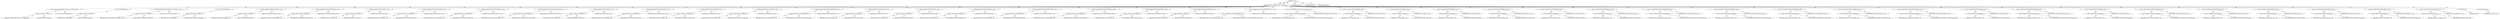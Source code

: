 digraph "&lt;init&gt;" {  
"111669149717" [label = <(METHOD,&lt;init&gt;)<SUB>453</SUB>> ]
"115964117055" [label = <(PARAM,this)<SUB>453</SUB>> ]
"25769803835" [label = <(BLOCK,&lt;empty&gt;,&lt;empty&gt;)<SUB>453</SUB>> ]
"30064771362" [label = <(&lt;operator&gt;.assignment,VAJBuildLogger this.logger = new VAJBuildLogger())<SUB>115</SUB>> ]
"30064771363" [label = <(&lt;operator&gt;.fieldAccess,this.logger)<SUB>115</SUB>> ]
"68719477052" [label = <(IDENTIFIER,this,VAJBuildLogger this.logger = new VAJBuildLogger())> ]
"55834574921" [label = <(FIELD_IDENTIFIER,logger,logger)<SUB>115</SUB>> ]
"30064771364" [label = <(&lt;operator&gt;.alloc,new VAJBuildLogger())<SUB>115</SUB>> ]
"30064771365" [label = <(&lt;init&gt;,new VAJBuildLogger())<SUB>115</SUB>> ]
"30064771366" [label = <(&lt;operator&gt;.fieldAccess,this.logger)<SUB>115</SUB>> ]
"68719477053" [label = <(IDENTIFIER,this,new VAJBuildLogger())> ]
"55834574922" [label = <(FIELD_IDENTIFIER,logger,logger)<SUB>115</SUB>> ]
"30064771367" [label = <(&lt;operator&gt;.assignment,PrivateEventHandler this.iEventHandler = new Pr...)<SUB>117</SUB>> ]
"30064771368" [label = <(&lt;operator&gt;.fieldAccess,this.iEventHandler)<SUB>117</SUB>> ]
"68719477054" [label = <(IDENTIFIER,this,PrivateEventHandler this.iEventHandler = new Pr...)> ]
"55834574923" [label = <(FIELD_IDENTIFIER,iEventHandler,iEventHandler)<SUB>117</SUB>> ]
"30064771369" [label = <(&lt;operator&gt;.alloc,new PrivateEventHandler())<SUB>117</SUB>> ]
"30064771370" [label = <(&lt;init&gt;,new PrivateEventHandler())<SUB>117</SUB>> ]
"30064771371" [label = <(&lt;operator&gt;.fieldAccess,this.iEventHandler)<SUB>117</SUB>> ]
"68719477055" [label = <(IDENTIFIER,this,new PrivateEventHandler())> ]
"55834574924" [label = <(FIELD_IDENTIFIER,iEventHandler,iEventHandler)<SUB>117</SUB>> ]
"30064771372" [label = <(&lt;operator&gt;.assignment,VAJBuildInfo this.iBuildInfo = null)<SUB>123</SUB>> ]
"30064771373" [label = <(&lt;operator&gt;.fieldAccess,this.iBuildInfo)<SUB>123</SUB>> ]
"68719477056" [label = <(IDENTIFIER,this,VAJBuildInfo this.iBuildInfo = null)> ]
"55834574925" [label = <(FIELD_IDENTIFIER,iBuildInfo,iBuildInfo)<SUB>123</SUB>> ]
"90194313242" [label = <(LITERAL,null,VAJBuildInfo this.iBuildInfo = null)<SUB>123</SUB>> ]
"30064771374" [label = <(&lt;operator&gt;.assignment,MenuBar this.iAntMakeMenuBar = null)<SUB>125</SUB>> ]
"30064771375" [label = <(&lt;operator&gt;.fieldAccess,this.iAntMakeMenuBar)<SUB>125</SUB>> ]
"68719477057" [label = <(IDENTIFIER,this,MenuBar this.iAntMakeMenuBar = null)> ]
"55834574926" [label = <(FIELD_IDENTIFIER,iAntMakeMenuBar,iAntMakeMenuBar)<SUB>125</SUB>> ]
"90194313243" [label = <(LITERAL,null,MenuBar this.iAntMakeMenuBar = null)<SUB>125</SUB>> ]
"30064771376" [label = <(&lt;operator&gt;.assignment,Menu this.iFileMenu = null)<SUB>126</SUB>> ]
"30064771377" [label = <(&lt;operator&gt;.fieldAccess,this.iFileMenu)<SUB>126</SUB>> ]
"68719477058" [label = <(IDENTIFIER,this,Menu this.iFileMenu = null)> ]
"55834574927" [label = <(FIELD_IDENTIFIER,iFileMenu,iFileMenu)<SUB>126</SUB>> ]
"90194313244" [label = <(LITERAL,null,Menu this.iFileMenu = null)<SUB>126</SUB>> ]
"30064771378" [label = <(&lt;operator&gt;.assignment,MenuItem this.iSaveMenuItem = null)<SUB>127</SUB>> ]
"30064771379" [label = <(&lt;operator&gt;.fieldAccess,this.iSaveMenuItem)<SUB>127</SUB>> ]
"68719477059" [label = <(IDENTIFIER,this,MenuItem this.iSaveMenuItem = null)> ]
"55834574928" [label = <(FIELD_IDENTIFIER,iSaveMenuItem,iSaveMenuItem)<SUB>127</SUB>> ]
"90194313245" [label = <(LITERAL,null,MenuItem this.iSaveMenuItem = null)<SUB>127</SUB>> ]
"30064771380" [label = <(&lt;operator&gt;.assignment,MenuItem this.iMenuSeparator = null)<SUB>128</SUB>> ]
"30064771381" [label = <(&lt;operator&gt;.fieldAccess,this.iMenuSeparator)<SUB>128</SUB>> ]
"68719477060" [label = <(IDENTIFIER,this,MenuItem this.iMenuSeparator = null)> ]
"55834574929" [label = <(FIELD_IDENTIFIER,iMenuSeparator,iMenuSeparator)<SUB>128</SUB>> ]
"90194313246" [label = <(LITERAL,null,MenuItem this.iMenuSeparator = null)<SUB>128</SUB>> ]
"30064771382" [label = <(&lt;operator&gt;.assignment,MenuItem this.iShowLogMenuItem = null)<SUB>129</SUB>> ]
"30064771383" [label = <(&lt;operator&gt;.fieldAccess,this.iShowLogMenuItem)<SUB>129</SUB>> ]
"68719477061" [label = <(IDENTIFIER,this,MenuItem this.iShowLogMenuItem = null)> ]
"55834574930" [label = <(FIELD_IDENTIFIER,iShowLogMenuItem,iShowLogMenuItem)<SUB>129</SUB>> ]
"90194313247" [label = <(LITERAL,null,MenuItem this.iShowLogMenuItem = null)<SUB>129</SUB>> ]
"30064771384" [label = <(&lt;operator&gt;.assignment,Menu this.iHelpMenu = null)<SUB>130</SUB>> ]
"30064771385" [label = <(&lt;operator&gt;.fieldAccess,this.iHelpMenu)<SUB>130</SUB>> ]
"68719477062" [label = <(IDENTIFIER,this,Menu this.iHelpMenu = null)> ]
"55834574931" [label = <(FIELD_IDENTIFIER,iHelpMenu,iHelpMenu)<SUB>130</SUB>> ]
"90194313248" [label = <(LITERAL,null,Menu this.iHelpMenu = null)<SUB>130</SUB>> ]
"30064771386" [label = <(&lt;operator&gt;.assignment,MenuItem this.iAboutMenuItem = null)<SUB>131</SUB>> ]
"30064771387" [label = <(&lt;operator&gt;.fieldAccess,this.iAboutMenuItem)<SUB>131</SUB>> ]
"68719477063" [label = <(IDENTIFIER,this,MenuItem this.iAboutMenuItem = null)> ]
"55834574932" [label = <(FIELD_IDENTIFIER,iAboutMenuItem,iAboutMenuItem)<SUB>131</SUB>> ]
"90194313249" [label = <(LITERAL,null,MenuItem this.iAboutMenuItem = null)<SUB>131</SUB>> ]
"30064771388" [label = <(&lt;operator&gt;.assignment,Panel this.iContentsPane = null)<SUB>133</SUB>> ]
"30064771389" [label = <(&lt;operator&gt;.fieldAccess,this.iContentsPane)<SUB>133</SUB>> ]
"68719477064" [label = <(IDENTIFIER,this,Panel this.iContentsPane = null)> ]
"55834574933" [label = <(FIELD_IDENTIFIER,iContentsPane,iContentsPane)<SUB>133</SUB>> ]
"90194313250" [label = <(LITERAL,null,Panel this.iContentsPane = null)<SUB>133</SUB>> ]
"30064771390" [label = <(&lt;operator&gt;.assignment,Panel this.iOptionenPanel = null)<SUB>134</SUB>> ]
"30064771391" [label = <(&lt;operator&gt;.fieldAccess,this.iOptionenPanel)<SUB>134</SUB>> ]
"68719477065" [label = <(IDENTIFIER,this,Panel this.iOptionenPanel = null)> ]
"55834574934" [label = <(FIELD_IDENTIFIER,iOptionenPanel,iOptionenPanel)<SUB>134</SUB>> ]
"90194313251" [label = <(LITERAL,null,Panel this.iOptionenPanel = null)<SUB>134</SUB>> ]
"30064771392" [label = <(&lt;operator&gt;.assignment,Panel this.iCommandButtonPanel = null)<SUB>135</SUB>> ]
"30064771393" [label = <(&lt;operator&gt;.fieldAccess,this.iCommandButtonPanel)<SUB>135</SUB>> ]
"68719477066" [label = <(IDENTIFIER,this,Panel this.iCommandButtonPanel = null)> ]
"55834574935" [label = <(FIELD_IDENTIFIER,iCommandButtonPanel,iCommandButtonPanel)<SUB>135</SUB>> ]
"90194313252" [label = <(LITERAL,null,Panel this.iCommandButtonPanel = null)<SUB>135</SUB>> ]
"30064771394" [label = <(&lt;operator&gt;.assignment,Label this.iProjectLabel = null)<SUB>137</SUB>> ]
"30064771395" [label = <(&lt;operator&gt;.fieldAccess,this.iProjectLabel)<SUB>137</SUB>> ]
"68719477067" [label = <(IDENTIFIER,this,Label this.iProjectLabel = null)> ]
"55834574936" [label = <(FIELD_IDENTIFIER,iProjectLabel,iProjectLabel)<SUB>137</SUB>> ]
"90194313253" [label = <(LITERAL,null,Label this.iProjectLabel = null)<SUB>137</SUB>> ]
"30064771396" [label = <(&lt;operator&gt;.assignment,Label this.iProjectText = null)<SUB>138</SUB>> ]
"30064771397" [label = <(&lt;operator&gt;.fieldAccess,this.iProjectText)<SUB>138</SUB>> ]
"68719477068" [label = <(IDENTIFIER,this,Label this.iProjectText = null)> ]
"55834574937" [label = <(FIELD_IDENTIFIER,iProjectText,iProjectText)<SUB>138</SUB>> ]
"90194313254" [label = <(LITERAL,null,Label this.iProjectText = null)<SUB>138</SUB>> ]
"30064771398" [label = <(&lt;operator&gt;.assignment,Label this.iBuildFileLabel = null)<SUB>140</SUB>> ]
"30064771399" [label = <(&lt;operator&gt;.fieldAccess,this.iBuildFileLabel)<SUB>140</SUB>> ]
"68719477069" [label = <(IDENTIFIER,this,Label this.iBuildFileLabel = null)> ]
"55834574938" [label = <(FIELD_IDENTIFIER,iBuildFileLabel,iBuildFileLabel)<SUB>140</SUB>> ]
"90194313255" [label = <(LITERAL,null,Label this.iBuildFileLabel = null)<SUB>140</SUB>> ]
"30064771400" [label = <(&lt;operator&gt;.assignment,TextField this.iBuildFileTextField = null)<SUB>141</SUB>> ]
"30064771401" [label = <(&lt;operator&gt;.fieldAccess,this.iBuildFileTextField)<SUB>141</SUB>> ]
"68719477070" [label = <(IDENTIFIER,this,TextField this.iBuildFileTextField = null)> ]
"55834574939" [label = <(FIELD_IDENTIFIER,iBuildFileTextField,iBuildFileTextField)<SUB>141</SUB>> ]
"90194313256" [label = <(LITERAL,null,TextField this.iBuildFileTextField = null)<SUB>141</SUB>> ]
"30064771402" [label = <(&lt;operator&gt;.assignment,boolean this.iConnPtoP2Aligning = false)<SUB>142</SUB>> ]
"30064771403" [label = <(&lt;operator&gt;.fieldAccess,this.iConnPtoP2Aligning)<SUB>142</SUB>> ]
"68719477071" [label = <(IDENTIFIER,this,boolean this.iConnPtoP2Aligning = false)> ]
"55834574940" [label = <(FIELD_IDENTIFIER,iConnPtoP2Aligning,iConnPtoP2Aligning)<SUB>142</SUB>> ]
"90194313257" [label = <(LITERAL,false,boolean this.iConnPtoP2Aligning = false)<SUB>142</SUB>> ]
"30064771404" [label = <(&lt;operator&gt;.assignment,Button this.iBrowseButton = null)<SUB>143</SUB>> ]
"30064771405" [label = <(&lt;operator&gt;.fieldAccess,this.iBrowseButton)<SUB>143</SUB>> ]
"68719477072" [label = <(IDENTIFIER,this,Button this.iBrowseButton = null)> ]
"55834574941" [label = <(FIELD_IDENTIFIER,iBrowseButton,iBrowseButton)<SUB>143</SUB>> ]
"90194313258" [label = <(LITERAL,null,Button this.iBrowseButton = null)<SUB>143</SUB>> ]
"30064771406" [label = <(&lt;operator&gt;.assignment,FileDialog this.iFileDialog = null)<SUB>144</SUB>> ]
"30064771407" [label = <(&lt;operator&gt;.fieldAccess,this.iFileDialog)<SUB>144</SUB>> ]
"68719477073" [label = <(IDENTIFIER,this,FileDialog this.iFileDialog = null)> ]
"55834574942" [label = <(FIELD_IDENTIFIER,iFileDialog,iFileDialog)<SUB>144</SUB>> ]
"90194313259" [label = <(LITERAL,null,FileDialog this.iFileDialog = null)<SUB>144</SUB>> ]
"30064771408" [label = <(&lt;operator&gt;.assignment,Choice this.iMessageOutputLevelChoice = null)<SUB>146</SUB>> ]
"30064771409" [label = <(&lt;operator&gt;.fieldAccess,this.iMessageOutputLevelChoice)<SUB>146</SUB>> ]
"68719477074" [label = <(IDENTIFIER,this,Choice this.iMessageOutputLevelChoice = null)> ]
"55834574943" [label = <(FIELD_IDENTIFIER,iMessageOutputLevelChoice,iMessageOutputLevelChoice)<SUB>146</SUB>> ]
"90194313260" [label = <(LITERAL,null,Choice this.iMessageOutputLevelChoice = null)<SUB>146</SUB>> ]
"30064771410" [label = <(&lt;operator&gt;.assignment,Label this.iMessageOutputLevelLabel = null)<SUB>147</SUB>> ]
"30064771411" [label = <(&lt;operator&gt;.fieldAccess,this.iMessageOutputLevelLabel)<SUB>147</SUB>> ]
"68719477075" [label = <(IDENTIFIER,this,Label this.iMessageOutputLevelLabel = null)> ]
"55834574944" [label = <(FIELD_IDENTIFIER,iMessageOutputLevelLabel,iMessageOutputLevelLabel)<SUB>147</SUB>> ]
"90194313261" [label = <(LITERAL,null,Label this.iMessageOutputLevelLabel = null)<SUB>147</SUB>> ]
"30064771412" [label = <(&lt;operator&gt;.assignment,Label this.iTargetLabel = null)<SUB>148</SUB>> ]
"30064771413" [label = <(&lt;operator&gt;.fieldAccess,this.iTargetLabel)<SUB>148</SUB>> ]
"68719477076" [label = <(IDENTIFIER,this,Label this.iTargetLabel = null)> ]
"55834574945" [label = <(FIELD_IDENTIFIER,iTargetLabel,iTargetLabel)<SUB>148</SUB>> ]
"90194313262" [label = <(LITERAL,null,Label this.iTargetLabel = null)<SUB>148</SUB>> ]
"30064771414" [label = <(&lt;operator&gt;.assignment,List this.iTargetList = null)<SUB>149</SUB>> ]
"30064771415" [label = <(&lt;operator&gt;.fieldAccess,this.iTargetList)<SUB>149</SUB>> ]
"68719477077" [label = <(IDENTIFIER,this,List this.iTargetList = null)> ]
"55834574946" [label = <(FIELD_IDENTIFIER,iTargetList,iTargetList)<SUB>149</SUB>> ]
"90194313263" [label = <(LITERAL,null,List this.iTargetList = null)<SUB>149</SUB>> ]
"30064771416" [label = <(&lt;operator&gt;.assignment,Button this.iBuildButton = null)<SUB>151</SUB>> ]
"30064771417" [label = <(&lt;operator&gt;.fieldAccess,this.iBuildButton)<SUB>151</SUB>> ]
"68719477078" [label = <(IDENTIFIER,this,Button this.iBuildButton = null)> ]
"55834574947" [label = <(FIELD_IDENTIFIER,iBuildButton,iBuildButton)<SUB>151</SUB>> ]
"90194313264" [label = <(LITERAL,null,Button this.iBuildButton = null)<SUB>151</SUB>> ]
"30064771418" [label = <(&lt;operator&gt;.assignment,Button this.iReloadButton = null)<SUB>152</SUB>> ]
"30064771419" [label = <(&lt;operator&gt;.fieldAccess,this.iReloadButton)<SUB>152</SUB>> ]
"68719477079" [label = <(IDENTIFIER,this,Button this.iReloadButton = null)> ]
"55834574948" [label = <(FIELD_IDENTIFIER,iReloadButton,iReloadButton)<SUB>152</SUB>> ]
"90194313265" [label = <(LITERAL,null,Button this.iReloadButton = null)<SUB>152</SUB>> ]
"30064771420" [label = <(&lt;operator&gt;.assignment,Button this.iCloseButton = null)<SUB>153</SUB>> ]
"30064771421" [label = <(&lt;operator&gt;.fieldAccess,this.iCloseButton)<SUB>153</SUB>> ]
"68719477080" [label = <(IDENTIFIER,this,Button this.iCloseButton = null)> ]
"55834574949" [label = <(FIELD_IDENTIFIER,iCloseButton,iCloseButton)<SUB>153</SUB>> ]
"90194313266" [label = <(LITERAL,null,Button this.iCloseButton = null)<SUB>153</SUB>> ]
"30064771422" [label = <(&lt;operator&gt;.assignment,Frame this.iMessageFrame = null)<SUB>158</SUB>> ]
"30064771423" [label = <(&lt;operator&gt;.fieldAccess,this.iMessageFrame)<SUB>158</SUB>> ]
"68719477081" [label = <(IDENTIFIER,this,Frame this.iMessageFrame = null)> ]
"55834574950" [label = <(FIELD_IDENTIFIER,iMessageFrame,iMessageFrame)<SUB>158</SUB>> ]
"90194313267" [label = <(LITERAL,null,Frame this.iMessageFrame = null)<SUB>158</SUB>> ]
"30064771424" [label = <(&lt;operator&gt;.assignment,Panel this.iMessageCommandPanel = null)<SUB>159</SUB>> ]
"30064771425" [label = <(&lt;operator&gt;.fieldAccess,this.iMessageCommandPanel)<SUB>159</SUB>> ]
"68719477082" [label = <(IDENTIFIER,this,Panel this.iMessageCommandPanel = null)> ]
"55834574951" [label = <(FIELD_IDENTIFIER,iMessageCommandPanel,iMessageCommandPanel)<SUB>159</SUB>> ]
"90194313268" [label = <(LITERAL,null,Panel this.iMessageCommandPanel = null)<SUB>159</SUB>> ]
"30064771426" [label = <(&lt;operator&gt;.assignment,Panel this.iMessageContentPanel = null)<SUB>160</SUB>> ]
"30064771427" [label = <(&lt;operator&gt;.fieldAccess,this.iMessageContentPanel)<SUB>160</SUB>> ]
"68719477083" [label = <(IDENTIFIER,this,Panel this.iMessageContentPanel = null)> ]
"55834574952" [label = <(FIELD_IDENTIFIER,iMessageContentPanel,iMessageContentPanel)<SUB>160</SUB>> ]
"90194313269" [label = <(LITERAL,null,Panel this.iMessageContentPanel = null)<SUB>160</SUB>> ]
"30064771428" [label = <(&lt;operator&gt;.assignment,TextArea this.iMessageTextArea = null)<SUB>162</SUB>> ]
"30064771429" [label = <(&lt;operator&gt;.fieldAccess,this.iMessageTextArea)<SUB>162</SUB>> ]
"68719477084" [label = <(IDENTIFIER,this,TextArea this.iMessageTextArea = null)> ]
"55834574953" [label = <(FIELD_IDENTIFIER,iMessageTextArea,iMessageTextArea)<SUB>162</SUB>> ]
"90194313270" [label = <(LITERAL,null,TextArea this.iMessageTextArea = null)<SUB>162</SUB>> ]
"30064771430" [label = <(&lt;operator&gt;.assignment,Button this.iMessageOkButton = null)<SUB>163</SUB>> ]
"30064771431" [label = <(&lt;operator&gt;.fieldAccess,this.iMessageOkButton)<SUB>163</SUB>> ]
"68719477085" [label = <(IDENTIFIER,this,Button this.iMessageOkButton = null)> ]
"55834574954" [label = <(FIELD_IDENTIFIER,iMessageOkButton,iMessageOkButton)<SUB>163</SUB>> ]
"90194313271" [label = <(LITERAL,null,Button this.iMessageOkButton = null)<SUB>163</SUB>> ]
"30064771432" [label = <(&lt;operator&gt;.assignment,Button this.iMessageClearLogButton = null)<SUB>164</SUB>> ]
"30064771433" [label = <(&lt;operator&gt;.fieldAccess,this.iMessageClearLogButton)<SUB>164</SUB>> ]
"68719477086" [label = <(IDENTIFIER,this,Button this.iMessageClearLogButton = null)> ]
"55834574955" [label = <(FIELD_IDENTIFIER,iMessageClearLogButton,iMessageClearLogButton)<SUB>164</SUB>> ]
"90194313272" [label = <(LITERAL,null,Button this.iMessageClearLogButton = null)<SUB>164</SUB>> ]
"30064771434" [label = <(&lt;operator&gt;.assignment,Dialog this.iAboutDialog = null)<SUB>169</SUB>> ]
"30064771435" [label = <(&lt;operator&gt;.fieldAccess,this.iAboutDialog)<SUB>169</SUB>> ]
"68719477087" [label = <(IDENTIFIER,this,Dialog this.iAboutDialog = null)> ]
"55834574956" [label = <(FIELD_IDENTIFIER,iAboutDialog,iAboutDialog)<SUB>169</SUB>> ]
"90194313273" [label = <(LITERAL,null,Dialog this.iAboutDialog = null)<SUB>169</SUB>> ]
"30064771436" [label = <(&lt;operator&gt;.assignment,Panel this.iAboutDialogContentPanel = null)<SUB>170</SUB>> ]
"30064771437" [label = <(&lt;operator&gt;.fieldAccess,this.iAboutDialogContentPanel)<SUB>170</SUB>> ]
"68719477088" [label = <(IDENTIFIER,this,Panel this.iAboutDialogContentPanel = null)> ]
"55834574957" [label = <(FIELD_IDENTIFIER,iAboutDialogContentPanel,iAboutDialogContentPanel)<SUB>170</SUB>> ]
"90194313274" [label = <(LITERAL,null,Panel this.iAboutDialogContentPanel = null)<SUB>170</SUB>> ]
"30064771438" [label = <(&lt;operator&gt;.assignment,Panel this.iAboutInfoPanel = null)<SUB>171</SUB>> ]
"30064771439" [label = <(&lt;operator&gt;.fieldAccess,this.iAboutInfoPanel)<SUB>171</SUB>> ]
"68719477089" [label = <(IDENTIFIER,this,Panel this.iAboutInfoPanel = null)> ]
"55834574958" [label = <(FIELD_IDENTIFIER,iAboutInfoPanel,iAboutInfoPanel)<SUB>171</SUB>> ]
"90194313275" [label = <(LITERAL,null,Panel this.iAboutInfoPanel = null)<SUB>171</SUB>> ]
"30064771440" [label = <(&lt;operator&gt;.assignment,Panel this.iAboutCommandPanel = null)<SUB>172</SUB>> ]
"30064771441" [label = <(&lt;operator&gt;.fieldAccess,this.iAboutCommandPanel)<SUB>172</SUB>> ]
"68719477090" [label = <(IDENTIFIER,this,Panel this.iAboutCommandPanel = null)> ]
"55834574959" [label = <(FIELD_IDENTIFIER,iAboutCommandPanel,iAboutCommandPanel)<SUB>172</SUB>> ]
"90194313276" [label = <(LITERAL,null,Panel this.iAboutCommandPanel = null)<SUB>172</SUB>> ]
"30064771442" [label = <(&lt;operator&gt;.assignment,Label this.iAboutTitleLabel = null)<SUB>174</SUB>> ]
"30064771443" [label = <(&lt;operator&gt;.fieldAccess,this.iAboutTitleLabel)<SUB>174</SUB>> ]
"68719477091" [label = <(IDENTIFIER,this,Label this.iAboutTitleLabel = null)> ]
"55834574960" [label = <(FIELD_IDENTIFIER,iAboutTitleLabel,iAboutTitleLabel)<SUB>174</SUB>> ]
"90194313277" [label = <(LITERAL,null,Label this.iAboutTitleLabel = null)<SUB>174</SUB>> ]
"30064771444" [label = <(&lt;operator&gt;.assignment,Label this.iAboutDevLabel = null)<SUB>175</SUB>> ]
"30064771445" [label = <(&lt;operator&gt;.fieldAccess,this.iAboutDevLabel)<SUB>175</SUB>> ]
"68719477092" [label = <(IDENTIFIER,this,Label this.iAboutDevLabel = null)> ]
"55834574961" [label = <(FIELD_IDENTIFIER,iAboutDevLabel,iAboutDevLabel)<SUB>175</SUB>> ]
"90194313278" [label = <(LITERAL,null,Label this.iAboutDevLabel = null)<SUB>175</SUB>> ]
"30064771446" [label = <(&lt;operator&gt;.assignment,Label this.iAboutContactLabel = null)<SUB>176</SUB>> ]
"30064771447" [label = <(&lt;operator&gt;.fieldAccess,this.iAboutContactLabel)<SUB>176</SUB>> ]
"68719477093" [label = <(IDENTIFIER,this,Label this.iAboutContactLabel = null)> ]
"55834574962" [label = <(FIELD_IDENTIFIER,iAboutContactLabel,iAboutContactLabel)<SUB>176</SUB>> ]
"90194313279" [label = <(LITERAL,null,Label this.iAboutContactLabel = null)<SUB>176</SUB>> ]
"30064771448" [label = <(&lt;operator&gt;.assignment,Button this.iAboutOkButton = null)<SUB>178</SUB>> ]
"30064771449" [label = <(&lt;operator&gt;.fieldAccess,this.iAboutOkButton)<SUB>178</SUB>> ]
"68719477094" [label = <(IDENTIFIER,this,Button this.iAboutOkButton = null)> ]
"55834574963" [label = <(FIELD_IDENTIFIER,iAboutOkButton,iAboutOkButton)<SUB>178</SUB>> ]
"90194313280" [label = <(LITERAL,null,Button this.iAboutOkButton = null)<SUB>178</SUB>> ]
"30064771450" [label = <(&lt;operator&gt;.assignment,Button this.iStopButton = null)<SUB>1404</SUB>> ]
"30064771451" [label = <(&lt;operator&gt;.fieldAccess,this.iStopButton)<SUB>1404</SUB>> ]
"68719477095" [label = <(IDENTIFIER,this,Button this.iStopButton = null)> ]
"55834574964" [label = <(FIELD_IDENTIFIER,iStopButton,iStopButton)<SUB>1404</SUB>> ]
"90194313281" [label = <(LITERAL,null,Button this.iStopButton = null)<SUB>1404</SUB>> ]
"30064771073" [label = <(&lt;init&gt;,super();)<SUB>454</SUB>> ]
"68719476982" [label = <(IDENTIFIER,this,super();)> ]
"30064771452" [label = <(initialize,this.initialize())<SUB>455</SUB>> ]
"68719476983" [label = <(IDENTIFIER,this,this.initialize())<SUB>455</SUB>> ]
"133143986264" [label = <(MODIFIER,CONSTRUCTOR)> ]
"133143986265" [label = <(MODIFIER,PRIVATE)> ]
"128849018901" [label = <(METHOD_RETURN,void)<SUB>456</SUB>> ]
  "111669149717" -> "115964117055"  [ label = "AST: "] 
  "111669149717" -> "25769803835"  [ label = "AST: "] 
  "111669149717" -> "133143986264"  [ label = "AST: "] 
  "111669149717" -> "133143986265"  [ label = "AST: "] 
  "111669149717" -> "128849018901"  [ label = "AST: "] 
  "25769803835" -> "30064771362"  [ label = "AST: "] 
  "25769803835" -> "30064771365"  [ label = "AST: "] 
  "25769803835" -> "30064771367"  [ label = "AST: "] 
  "25769803835" -> "30064771370"  [ label = "AST: "] 
  "25769803835" -> "30064771372"  [ label = "AST: "] 
  "25769803835" -> "30064771374"  [ label = "AST: "] 
  "25769803835" -> "30064771376"  [ label = "AST: "] 
  "25769803835" -> "30064771378"  [ label = "AST: "] 
  "25769803835" -> "30064771380"  [ label = "AST: "] 
  "25769803835" -> "30064771382"  [ label = "AST: "] 
  "25769803835" -> "30064771384"  [ label = "AST: "] 
  "25769803835" -> "30064771386"  [ label = "AST: "] 
  "25769803835" -> "30064771388"  [ label = "AST: "] 
  "25769803835" -> "30064771390"  [ label = "AST: "] 
  "25769803835" -> "30064771392"  [ label = "AST: "] 
  "25769803835" -> "30064771394"  [ label = "AST: "] 
  "25769803835" -> "30064771396"  [ label = "AST: "] 
  "25769803835" -> "30064771398"  [ label = "AST: "] 
  "25769803835" -> "30064771400"  [ label = "AST: "] 
  "25769803835" -> "30064771402"  [ label = "AST: "] 
  "25769803835" -> "30064771404"  [ label = "AST: "] 
  "25769803835" -> "30064771406"  [ label = "AST: "] 
  "25769803835" -> "30064771408"  [ label = "AST: "] 
  "25769803835" -> "30064771410"  [ label = "AST: "] 
  "25769803835" -> "30064771412"  [ label = "AST: "] 
  "25769803835" -> "30064771414"  [ label = "AST: "] 
  "25769803835" -> "30064771416"  [ label = "AST: "] 
  "25769803835" -> "30064771418"  [ label = "AST: "] 
  "25769803835" -> "30064771420"  [ label = "AST: "] 
  "25769803835" -> "30064771422"  [ label = "AST: "] 
  "25769803835" -> "30064771424"  [ label = "AST: "] 
  "25769803835" -> "30064771426"  [ label = "AST: "] 
  "25769803835" -> "30064771428"  [ label = "AST: "] 
  "25769803835" -> "30064771430"  [ label = "AST: "] 
  "25769803835" -> "30064771432"  [ label = "AST: "] 
  "25769803835" -> "30064771434"  [ label = "AST: "] 
  "25769803835" -> "30064771436"  [ label = "AST: "] 
  "25769803835" -> "30064771438"  [ label = "AST: "] 
  "25769803835" -> "30064771440"  [ label = "AST: "] 
  "25769803835" -> "30064771442"  [ label = "AST: "] 
  "25769803835" -> "30064771444"  [ label = "AST: "] 
  "25769803835" -> "30064771446"  [ label = "AST: "] 
  "25769803835" -> "30064771448"  [ label = "AST: "] 
  "25769803835" -> "30064771450"  [ label = "AST: "] 
  "25769803835" -> "30064771073"  [ label = "AST: "] 
  "25769803835" -> "30064771452"  [ label = "AST: "] 
  "30064771362" -> "30064771363"  [ label = "AST: "] 
  "30064771362" -> "30064771364"  [ label = "AST: "] 
  "30064771363" -> "68719477052"  [ label = "AST: "] 
  "30064771363" -> "55834574921"  [ label = "AST: "] 
  "30064771365" -> "30064771366"  [ label = "AST: "] 
  "30064771366" -> "68719477053"  [ label = "AST: "] 
  "30064771366" -> "55834574922"  [ label = "AST: "] 
  "30064771367" -> "30064771368"  [ label = "AST: "] 
  "30064771367" -> "30064771369"  [ label = "AST: "] 
  "30064771368" -> "68719477054"  [ label = "AST: "] 
  "30064771368" -> "55834574923"  [ label = "AST: "] 
  "30064771370" -> "30064771371"  [ label = "AST: "] 
  "30064771371" -> "68719477055"  [ label = "AST: "] 
  "30064771371" -> "55834574924"  [ label = "AST: "] 
  "30064771372" -> "30064771373"  [ label = "AST: "] 
  "30064771372" -> "90194313242"  [ label = "AST: "] 
  "30064771373" -> "68719477056"  [ label = "AST: "] 
  "30064771373" -> "55834574925"  [ label = "AST: "] 
  "30064771374" -> "30064771375"  [ label = "AST: "] 
  "30064771374" -> "90194313243"  [ label = "AST: "] 
  "30064771375" -> "68719477057"  [ label = "AST: "] 
  "30064771375" -> "55834574926"  [ label = "AST: "] 
  "30064771376" -> "30064771377"  [ label = "AST: "] 
  "30064771376" -> "90194313244"  [ label = "AST: "] 
  "30064771377" -> "68719477058"  [ label = "AST: "] 
  "30064771377" -> "55834574927"  [ label = "AST: "] 
  "30064771378" -> "30064771379"  [ label = "AST: "] 
  "30064771378" -> "90194313245"  [ label = "AST: "] 
  "30064771379" -> "68719477059"  [ label = "AST: "] 
  "30064771379" -> "55834574928"  [ label = "AST: "] 
  "30064771380" -> "30064771381"  [ label = "AST: "] 
  "30064771380" -> "90194313246"  [ label = "AST: "] 
  "30064771381" -> "68719477060"  [ label = "AST: "] 
  "30064771381" -> "55834574929"  [ label = "AST: "] 
  "30064771382" -> "30064771383"  [ label = "AST: "] 
  "30064771382" -> "90194313247"  [ label = "AST: "] 
  "30064771383" -> "68719477061"  [ label = "AST: "] 
  "30064771383" -> "55834574930"  [ label = "AST: "] 
  "30064771384" -> "30064771385"  [ label = "AST: "] 
  "30064771384" -> "90194313248"  [ label = "AST: "] 
  "30064771385" -> "68719477062"  [ label = "AST: "] 
  "30064771385" -> "55834574931"  [ label = "AST: "] 
  "30064771386" -> "30064771387"  [ label = "AST: "] 
  "30064771386" -> "90194313249"  [ label = "AST: "] 
  "30064771387" -> "68719477063"  [ label = "AST: "] 
  "30064771387" -> "55834574932"  [ label = "AST: "] 
  "30064771388" -> "30064771389"  [ label = "AST: "] 
  "30064771388" -> "90194313250"  [ label = "AST: "] 
  "30064771389" -> "68719477064"  [ label = "AST: "] 
  "30064771389" -> "55834574933"  [ label = "AST: "] 
  "30064771390" -> "30064771391"  [ label = "AST: "] 
  "30064771390" -> "90194313251"  [ label = "AST: "] 
  "30064771391" -> "68719477065"  [ label = "AST: "] 
  "30064771391" -> "55834574934"  [ label = "AST: "] 
  "30064771392" -> "30064771393"  [ label = "AST: "] 
  "30064771392" -> "90194313252"  [ label = "AST: "] 
  "30064771393" -> "68719477066"  [ label = "AST: "] 
  "30064771393" -> "55834574935"  [ label = "AST: "] 
  "30064771394" -> "30064771395"  [ label = "AST: "] 
  "30064771394" -> "90194313253"  [ label = "AST: "] 
  "30064771395" -> "68719477067"  [ label = "AST: "] 
  "30064771395" -> "55834574936"  [ label = "AST: "] 
  "30064771396" -> "30064771397"  [ label = "AST: "] 
  "30064771396" -> "90194313254"  [ label = "AST: "] 
  "30064771397" -> "68719477068"  [ label = "AST: "] 
  "30064771397" -> "55834574937"  [ label = "AST: "] 
  "30064771398" -> "30064771399"  [ label = "AST: "] 
  "30064771398" -> "90194313255"  [ label = "AST: "] 
  "30064771399" -> "68719477069"  [ label = "AST: "] 
  "30064771399" -> "55834574938"  [ label = "AST: "] 
  "30064771400" -> "30064771401"  [ label = "AST: "] 
  "30064771400" -> "90194313256"  [ label = "AST: "] 
  "30064771401" -> "68719477070"  [ label = "AST: "] 
  "30064771401" -> "55834574939"  [ label = "AST: "] 
  "30064771402" -> "30064771403"  [ label = "AST: "] 
  "30064771402" -> "90194313257"  [ label = "AST: "] 
  "30064771403" -> "68719477071"  [ label = "AST: "] 
  "30064771403" -> "55834574940"  [ label = "AST: "] 
  "30064771404" -> "30064771405"  [ label = "AST: "] 
  "30064771404" -> "90194313258"  [ label = "AST: "] 
  "30064771405" -> "68719477072"  [ label = "AST: "] 
  "30064771405" -> "55834574941"  [ label = "AST: "] 
  "30064771406" -> "30064771407"  [ label = "AST: "] 
  "30064771406" -> "90194313259"  [ label = "AST: "] 
  "30064771407" -> "68719477073"  [ label = "AST: "] 
  "30064771407" -> "55834574942"  [ label = "AST: "] 
  "30064771408" -> "30064771409"  [ label = "AST: "] 
  "30064771408" -> "90194313260"  [ label = "AST: "] 
  "30064771409" -> "68719477074"  [ label = "AST: "] 
  "30064771409" -> "55834574943"  [ label = "AST: "] 
  "30064771410" -> "30064771411"  [ label = "AST: "] 
  "30064771410" -> "90194313261"  [ label = "AST: "] 
  "30064771411" -> "68719477075"  [ label = "AST: "] 
  "30064771411" -> "55834574944"  [ label = "AST: "] 
  "30064771412" -> "30064771413"  [ label = "AST: "] 
  "30064771412" -> "90194313262"  [ label = "AST: "] 
  "30064771413" -> "68719477076"  [ label = "AST: "] 
  "30064771413" -> "55834574945"  [ label = "AST: "] 
  "30064771414" -> "30064771415"  [ label = "AST: "] 
  "30064771414" -> "90194313263"  [ label = "AST: "] 
  "30064771415" -> "68719477077"  [ label = "AST: "] 
  "30064771415" -> "55834574946"  [ label = "AST: "] 
  "30064771416" -> "30064771417"  [ label = "AST: "] 
  "30064771416" -> "90194313264"  [ label = "AST: "] 
  "30064771417" -> "68719477078"  [ label = "AST: "] 
  "30064771417" -> "55834574947"  [ label = "AST: "] 
  "30064771418" -> "30064771419"  [ label = "AST: "] 
  "30064771418" -> "90194313265"  [ label = "AST: "] 
  "30064771419" -> "68719477079"  [ label = "AST: "] 
  "30064771419" -> "55834574948"  [ label = "AST: "] 
  "30064771420" -> "30064771421"  [ label = "AST: "] 
  "30064771420" -> "90194313266"  [ label = "AST: "] 
  "30064771421" -> "68719477080"  [ label = "AST: "] 
  "30064771421" -> "55834574949"  [ label = "AST: "] 
  "30064771422" -> "30064771423"  [ label = "AST: "] 
  "30064771422" -> "90194313267"  [ label = "AST: "] 
  "30064771423" -> "68719477081"  [ label = "AST: "] 
  "30064771423" -> "55834574950"  [ label = "AST: "] 
  "30064771424" -> "30064771425"  [ label = "AST: "] 
  "30064771424" -> "90194313268"  [ label = "AST: "] 
  "30064771425" -> "68719477082"  [ label = "AST: "] 
  "30064771425" -> "55834574951"  [ label = "AST: "] 
  "30064771426" -> "30064771427"  [ label = "AST: "] 
  "30064771426" -> "90194313269"  [ label = "AST: "] 
  "30064771427" -> "68719477083"  [ label = "AST: "] 
  "30064771427" -> "55834574952"  [ label = "AST: "] 
  "30064771428" -> "30064771429"  [ label = "AST: "] 
  "30064771428" -> "90194313270"  [ label = "AST: "] 
  "30064771429" -> "68719477084"  [ label = "AST: "] 
  "30064771429" -> "55834574953"  [ label = "AST: "] 
  "30064771430" -> "30064771431"  [ label = "AST: "] 
  "30064771430" -> "90194313271"  [ label = "AST: "] 
  "30064771431" -> "68719477085"  [ label = "AST: "] 
  "30064771431" -> "55834574954"  [ label = "AST: "] 
  "30064771432" -> "30064771433"  [ label = "AST: "] 
  "30064771432" -> "90194313272"  [ label = "AST: "] 
  "30064771433" -> "68719477086"  [ label = "AST: "] 
  "30064771433" -> "55834574955"  [ label = "AST: "] 
  "30064771434" -> "30064771435"  [ label = "AST: "] 
  "30064771434" -> "90194313273"  [ label = "AST: "] 
  "30064771435" -> "68719477087"  [ label = "AST: "] 
  "30064771435" -> "55834574956"  [ label = "AST: "] 
  "30064771436" -> "30064771437"  [ label = "AST: "] 
  "30064771436" -> "90194313274"  [ label = "AST: "] 
  "30064771437" -> "68719477088"  [ label = "AST: "] 
  "30064771437" -> "55834574957"  [ label = "AST: "] 
  "30064771438" -> "30064771439"  [ label = "AST: "] 
  "30064771438" -> "90194313275"  [ label = "AST: "] 
  "30064771439" -> "68719477089"  [ label = "AST: "] 
  "30064771439" -> "55834574958"  [ label = "AST: "] 
  "30064771440" -> "30064771441"  [ label = "AST: "] 
  "30064771440" -> "90194313276"  [ label = "AST: "] 
  "30064771441" -> "68719477090"  [ label = "AST: "] 
  "30064771441" -> "55834574959"  [ label = "AST: "] 
  "30064771442" -> "30064771443"  [ label = "AST: "] 
  "30064771442" -> "90194313277"  [ label = "AST: "] 
  "30064771443" -> "68719477091"  [ label = "AST: "] 
  "30064771443" -> "55834574960"  [ label = "AST: "] 
  "30064771444" -> "30064771445"  [ label = "AST: "] 
  "30064771444" -> "90194313278"  [ label = "AST: "] 
  "30064771445" -> "68719477092"  [ label = "AST: "] 
  "30064771445" -> "55834574961"  [ label = "AST: "] 
  "30064771446" -> "30064771447"  [ label = "AST: "] 
  "30064771446" -> "90194313279"  [ label = "AST: "] 
  "30064771447" -> "68719477093"  [ label = "AST: "] 
  "30064771447" -> "55834574962"  [ label = "AST: "] 
  "30064771448" -> "30064771449"  [ label = "AST: "] 
  "30064771448" -> "90194313280"  [ label = "AST: "] 
  "30064771449" -> "68719477094"  [ label = "AST: "] 
  "30064771449" -> "55834574963"  [ label = "AST: "] 
  "30064771450" -> "30064771451"  [ label = "AST: "] 
  "30064771450" -> "90194313281"  [ label = "AST: "] 
  "30064771451" -> "68719477095"  [ label = "AST: "] 
  "30064771451" -> "55834574964"  [ label = "AST: "] 
  "30064771073" -> "68719476982"  [ label = "AST: "] 
  "30064771452" -> "68719476983"  [ label = "AST: "] 
  "111669149717" -> "115964117055"  [ label = "DDG: "] 
}
